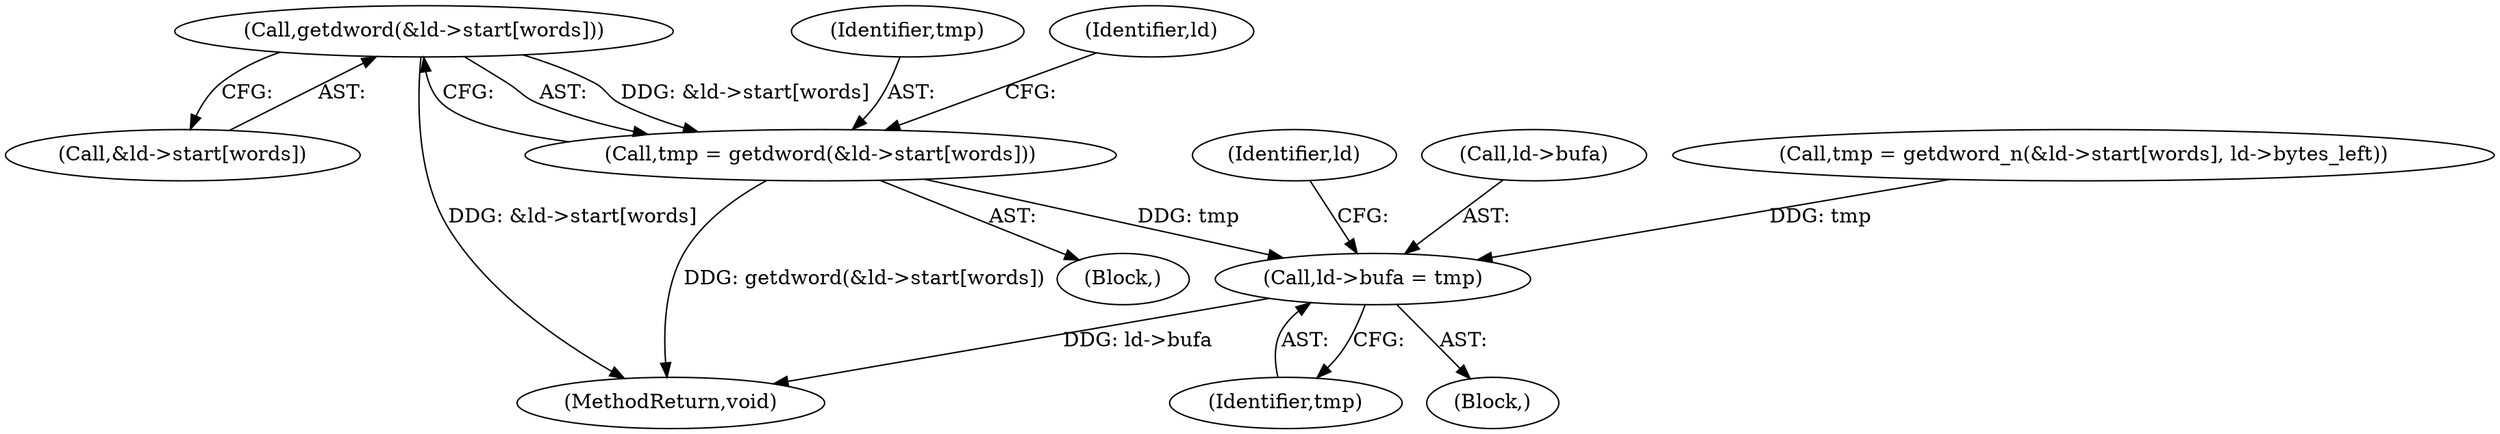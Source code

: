 digraph "0_faad2_942c3e0aee748ea6fe97cb2c1aa5893225316174@array" {
"1000152" [label="(Call,getdword(&ld->start[words]))"];
"1000150" [label="(Call,tmp = getdword(&ld->start[words]))"];
"1000183" [label="(Call,ld->bufa = tmp)"];
"1000151" [label="(Identifier,tmp)"];
"1000161" [label="(Identifier,ld)"];
"1000191" [label="(Identifier,ld)"];
"1000150" [label="(Call,tmp = getdword(&ld->start[words]))"];
"1000149" [label="(Block,)"];
"1000104" [label="(Block,)"];
"1000187" [label="(Identifier,tmp)"];
"1000183" [label="(Call,ld->bufa = tmp)"];
"1000153" [label="(Call,&ld->start[words])"];
"1000261" [label="(MethodReturn,void)"];
"1000152" [label="(Call,getdword(&ld->start[words]))"];
"1000184" [label="(Call,ld->bufa)"];
"1000166" [label="(Call,tmp = getdword_n(&ld->start[words], ld->bytes_left))"];
"1000152" -> "1000150"  [label="AST: "];
"1000152" -> "1000153"  [label="CFG: "];
"1000153" -> "1000152"  [label="AST: "];
"1000150" -> "1000152"  [label="CFG: "];
"1000152" -> "1000261"  [label="DDG: &ld->start[words]"];
"1000152" -> "1000150"  [label="DDG: &ld->start[words]"];
"1000150" -> "1000149"  [label="AST: "];
"1000151" -> "1000150"  [label="AST: "];
"1000161" -> "1000150"  [label="CFG: "];
"1000150" -> "1000261"  [label="DDG: getdword(&ld->start[words])"];
"1000150" -> "1000183"  [label="DDG: tmp"];
"1000183" -> "1000104"  [label="AST: "];
"1000183" -> "1000187"  [label="CFG: "];
"1000184" -> "1000183"  [label="AST: "];
"1000187" -> "1000183"  [label="AST: "];
"1000191" -> "1000183"  [label="CFG: "];
"1000183" -> "1000261"  [label="DDG: ld->bufa"];
"1000166" -> "1000183"  [label="DDG: tmp"];
}
